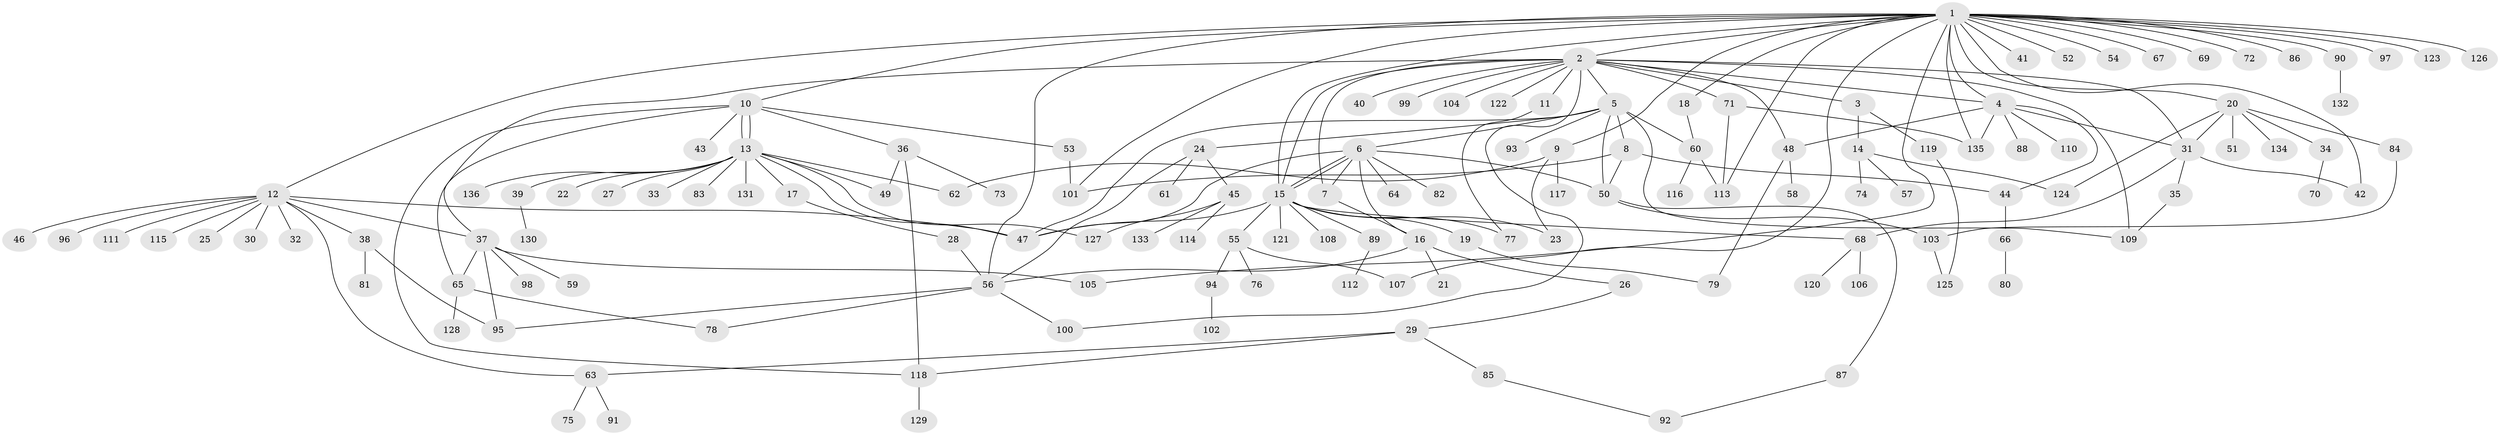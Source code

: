 // coarse degree distribution, {24: 0.014705882352941176, 11: 0.029411764705882353, 3: 0.19117647058823528, 5: 0.058823529411764705, 7: 0.029411764705882353, 4: 0.11764705882352941, 10: 0.014705882352941176, 6: 0.029411764705882353, 9: 0.014705882352941176, 2: 0.17647058823529413, 1: 0.3235294117647059}
// Generated by graph-tools (version 1.1) at 2025/50/03/04/25 22:50:10]
// undirected, 136 vertices, 187 edges
graph export_dot {
  node [color=gray90,style=filled];
  1;
  2;
  3;
  4;
  5;
  6;
  7;
  8;
  9;
  10;
  11;
  12;
  13;
  14;
  15;
  16;
  17;
  18;
  19;
  20;
  21;
  22;
  23;
  24;
  25;
  26;
  27;
  28;
  29;
  30;
  31;
  32;
  33;
  34;
  35;
  36;
  37;
  38;
  39;
  40;
  41;
  42;
  43;
  44;
  45;
  46;
  47;
  48;
  49;
  50;
  51;
  52;
  53;
  54;
  55;
  56;
  57;
  58;
  59;
  60;
  61;
  62;
  63;
  64;
  65;
  66;
  67;
  68;
  69;
  70;
  71;
  72;
  73;
  74;
  75;
  76;
  77;
  78;
  79;
  80;
  81;
  82;
  83;
  84;
  85;
  86;
  87;
  88;
  89;
  90;
  91;
  92;
  93;
  94;
  95;
  96;
  97;
  98;
  99;
  100;
  101;
  102;
  103;
  104;
  105;
  106;
  107;
  108;
  109;
  110;
  111;
  112;
  113;
  114;
  115;
  116;
  117;
  118;
  119;
  120;
  121;
  122;
  123;
  124;
  125;
  126;
  127;
  128;
  129;
  130;
  131;
  132;
  133;
  134;
  135;
  136;
  1 -- 2;
  1 -- 4;
  1 -- 9;
  1 -- 10;
  1 -- 12;
  1 -- 15;
  1 -- 18;
  1 -- 20;
  1 -- 41;
  1 -- 42;
  1 -- 52;
  1 -- 54;
  1 -- 56;
  1 -- 67;
  1 -- 69;
  1 -- 72;
  1 -- 86;
  1 -- 90;
  1 -- 97;
  1 -- 101;
  1 -- 105;
  1 -- 107;
  1 -- 113;
  1 -- 123;
  1 -- 126;
  1 -- 135;
  2 -- 3;
  2 -- 4;
  2 -- 5;
  2 -- 7;
  2 -- 11;
  2 -- 15;
  2 -- 31;
  2 -- 37;
  2 -- 40;
  2 -- 48;
  2 -- 71;
  2 -- 99;
  2 -- 100;
  2 -- 104;
  2 -- 109;
  2 -- 122;
  3 -- 14;
  3 -- 119;
  4 -- 31;
  4 -- 44;
  4 -- 48;
  4 -- 88;
  4 -- 110;
  4 -- 135;
  5 -- 6;
  5 -- 8;
  5 -- 24;
  5 -- 47;
  5 -- 50;
  5 -- 60;
  5 -- 93;
  5 -- 109;
  6 -- 7;
  6 -- 15;
  6 -- 15;
  6 -- 16;
  6 -- 47;
  6 -- 50;
  6 -- 64;
  6 -- 82;
  7 -- 16;
  8 -- 44;
  8 -- 50;
  8 -- 101;
  9 -- 23;
  9 -- 62;
  9 -- 117;
  10 -- 13;
  10 -- 13;
  10 -- 36;
  10 -- 43;
  10 -- 53;
  10 -- 65;
  10 -- 118;
  11 -- 77;
  12 -- 25;
  12 -- 30;
  12 -- 32;
  12 -- 37;
  12 -- 38;
  12 -- 46;
  12 -- 47;
  12 -- 63;
  12 -- 96;
  12 -- 111;
  12 -- 115;
  13 -- 17;
  13 -- 22;
  13 -- 27;
  13 -- 33;
  13 -- 39;
  13 -- 47;
  13 -- 49;
  13 -- 62;
  13 -- 83;
  13 -- 127;
  13 -- 131;
  13 -- 136;
  14 -- 57;
  14 -- 74;
  14 -- 124;
  15 -- 19;
  15 -- 23;
  15 -- 47;
  15 -- 55;
  15 -- 68;
  15 -- 77;
  15 -- 89;
  15 -- 108;
  15 -- 121;
  16 -- 21;
  16 -- 26;
  16 -- 56;
  17 -- 28;
  18 -- 60;
  19 -- 79;
  20 -- 31;
  20 -- 34;
  20 -- 51;
  20 -- 84;
  20 -- 124;
  20 -- 134;
  24 -- 45;
  24 -- 56;
  24 -- 61;
  26 -- 29;
  28 -- 56;
  29 -- 63;
  29 -- 85;
  29 -- 118;
  31 -- 35;
  31 -- 42;
  31 -- 68;
  34 -- 70;
  35 -- 109;
  36 -- 49;
  36 -- 73;
  36 -- 118;
  37 -- 59;
  37 -- 65;
  37 -- 95;
  37 -- 98;
  37 -- 105;
  38 -- 81;
  38 -- 95;
  39 -- 130;
  44 -- 66;
  45 -- 114;
  45 -- 127;
  45 -- 133;
  48 -- 58;
  48 -- 79;
  50 -- 87;
  50 -- 103;
  53 -- 101;
  55 -- 76;
  55 -- 94;
  55 -- 107;
  56 -- 78;
  56 -- 95;
  56 -- 100;
  60 -- 113;
  60 -- 116;
  63 -- 75;
  63 -- 91;
  65 -- 78;
  65 -- 128;
  66 -- 80;
  68 -- 106;
  68 -- 120;
  71 -- 113;
  71 -- 135;
  84 -- 103;
  85 -- 92;
  87 -- 92;
  89 -- 112;
  90 -- 132;
  94 -- 102;
  103 -- 125;
  118 -- 129;
  119 -- 125;
}
